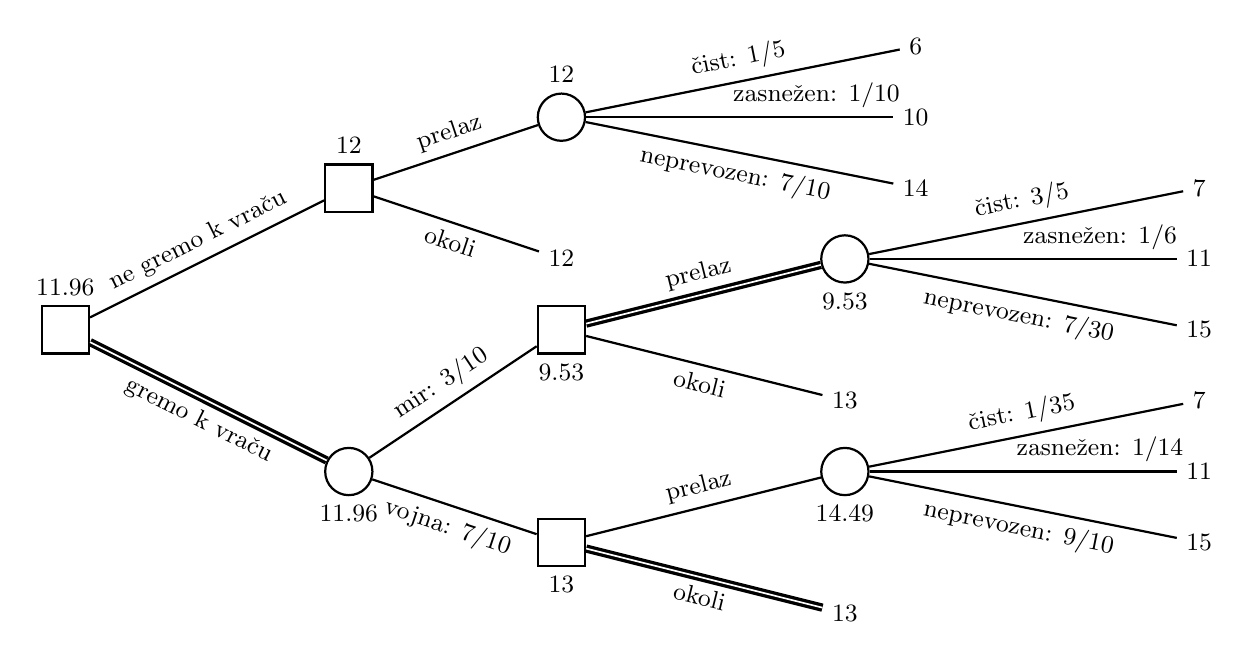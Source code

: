 \begin{tikzpicture}[style=thick,scale=0.9]
\small
\tikzstyle{dec}=[draw,rectangle,minimum size=0.6cm]
\tikzstyle{ran}=[draw,circle,minimum size=0.6cm]
\tikzstyle{pick}=[double, very thick]
\node[dec] (A) at (-8, 0) [label=above:$11.96$] {};
\node[dec] (B) at (-4, 2) [label=above:$12$] {};
\node[ran] (C) at (-4,-2) [label=below:$11.96$] {};
\node[ran] (D) at (-1, 3) [label=above:$12$] {};
\node      (E) at (-1, 1) {$12$};
\node[dec] (F) at (-1, 0) [label=below:$9.53$] {};
\node[dec] (G) at (-1,-3) [label=below:$13$] {};
\node      (H) at ( 4, 4) {$6$};
\node      (I) at ( 4, 3) {$10$};
\node      (J) at ( 4, 2) {$14$};
\node[ran] (K) at ( 3, 1) [label=below:$9.53$] {};
\node      (L) at ( 3,-1) {$13$};
\node[ran] (M) at ( 3,-2) [label=below:$14.49$] {};
\node      (N) at ( 3,-4) {$13$};
\node      (O) at ( 8, 2) {$7$};
\node      (P) at ( 8, 1) {$11$};
\node      (Q) at ( 8, 0) {$15$};
\node      (R) at ( 8,-1) {$7$};
\node      (S) at ( 8,-2) {$11$};
\node      (T) at ( 8,-3) {$15$};

\draw (A) -- (B) node[above, midway, sloped] {ne gremo k vraču};
\draw[pick] (A) -- (C) node[below, midway, sloped] {gremo k vraču};
\draw (B) -- (D) node[above, midway, sloped] {prelaz};
\draw (B) -- (E) node[below, midway, sloped] {okoli};
\draw (C) -- (F) node[above, midway, sloped] {mir: $3/10$};
\draw (C) -- (G) node[below, midway, sloped] {vojna: $7/10$};
\draw (D) -- (H) node[above, midway, sloped] {čist: $1/5$};
\draw (D) -- (I) node[above, near end] {zasnežen: $1/10$};
\draw (D) -- (J) node[below, midway, sloped] {neprevozen: $7/10$};
\draw[pick] (F) -- (K) node[above, midway, sloped] {prelaz};
\draw (F) -- (L) node[below, midway, sloped] {okoli};
\draw (G) -- (M) node[above, midway, sloped] {prelaz};
\draw[pick] (G) -- (N) node[below, midway, sloped] {okoli};
\draw (K) -- (O) node[above, midway, sloped] {čist: $3/5$};
\draw (K) -- (P) node[above, near end] {zasnežen: $1/6$};
\draw (K) -- (Q) node[below, midway, sloped] {neprevozen: $7/30$};
\draw (M) -- (R) node[above, midway, sloped] {čist: $1/35$};
\draw (M) -- (S) node[above, near end] {zasnežen: $1/14$};
\draw (M) -- (T) node[below, midway, sloped] {neprevozen: $9/10$};
\end{tikzpicture}
